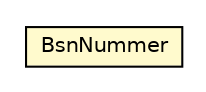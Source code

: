 #!/usr/local/bin/dot
#
# Class diagram 
# Generated by UMLGraph version R5_6-24-gf6e263 (http://www.umlgraph.org/)
#

digraph G {
	edge [fontname="Helvetica",fontsize=10,labelfontname="Helvetica",labelfontsize=10];
	node [fontname="Helvetica",fontsize=10,shape=plaintext];
	nodesep=0.25;
	ranksep=0.5;
	// nl.egem.stuf.sector.bg._0204.PRSKerngegevens.BsnNummer
	c165419 [label=<<table title="nl.egem.stuf.sector.bg._0204.PRSKerngegevens.BsnNummer" border="0" cellborder="1" cellspacing="0" cellpadding="2" port="p" bgcolor="lemonChiffon" href="./PRSKerngegevens.BsnNummer.html">
		<tr><td><table border="0" cellspacing="0" cellpadding="1">
<tr><td align="center" balign="center"> BsnNummer </td></tr>
		</table></td></tr>
		</table>>, URL="./PRSKerngegevens.BsnNummer.html", fontname="Helvetica", fontcolor="black", fontsize=10.0];
}


